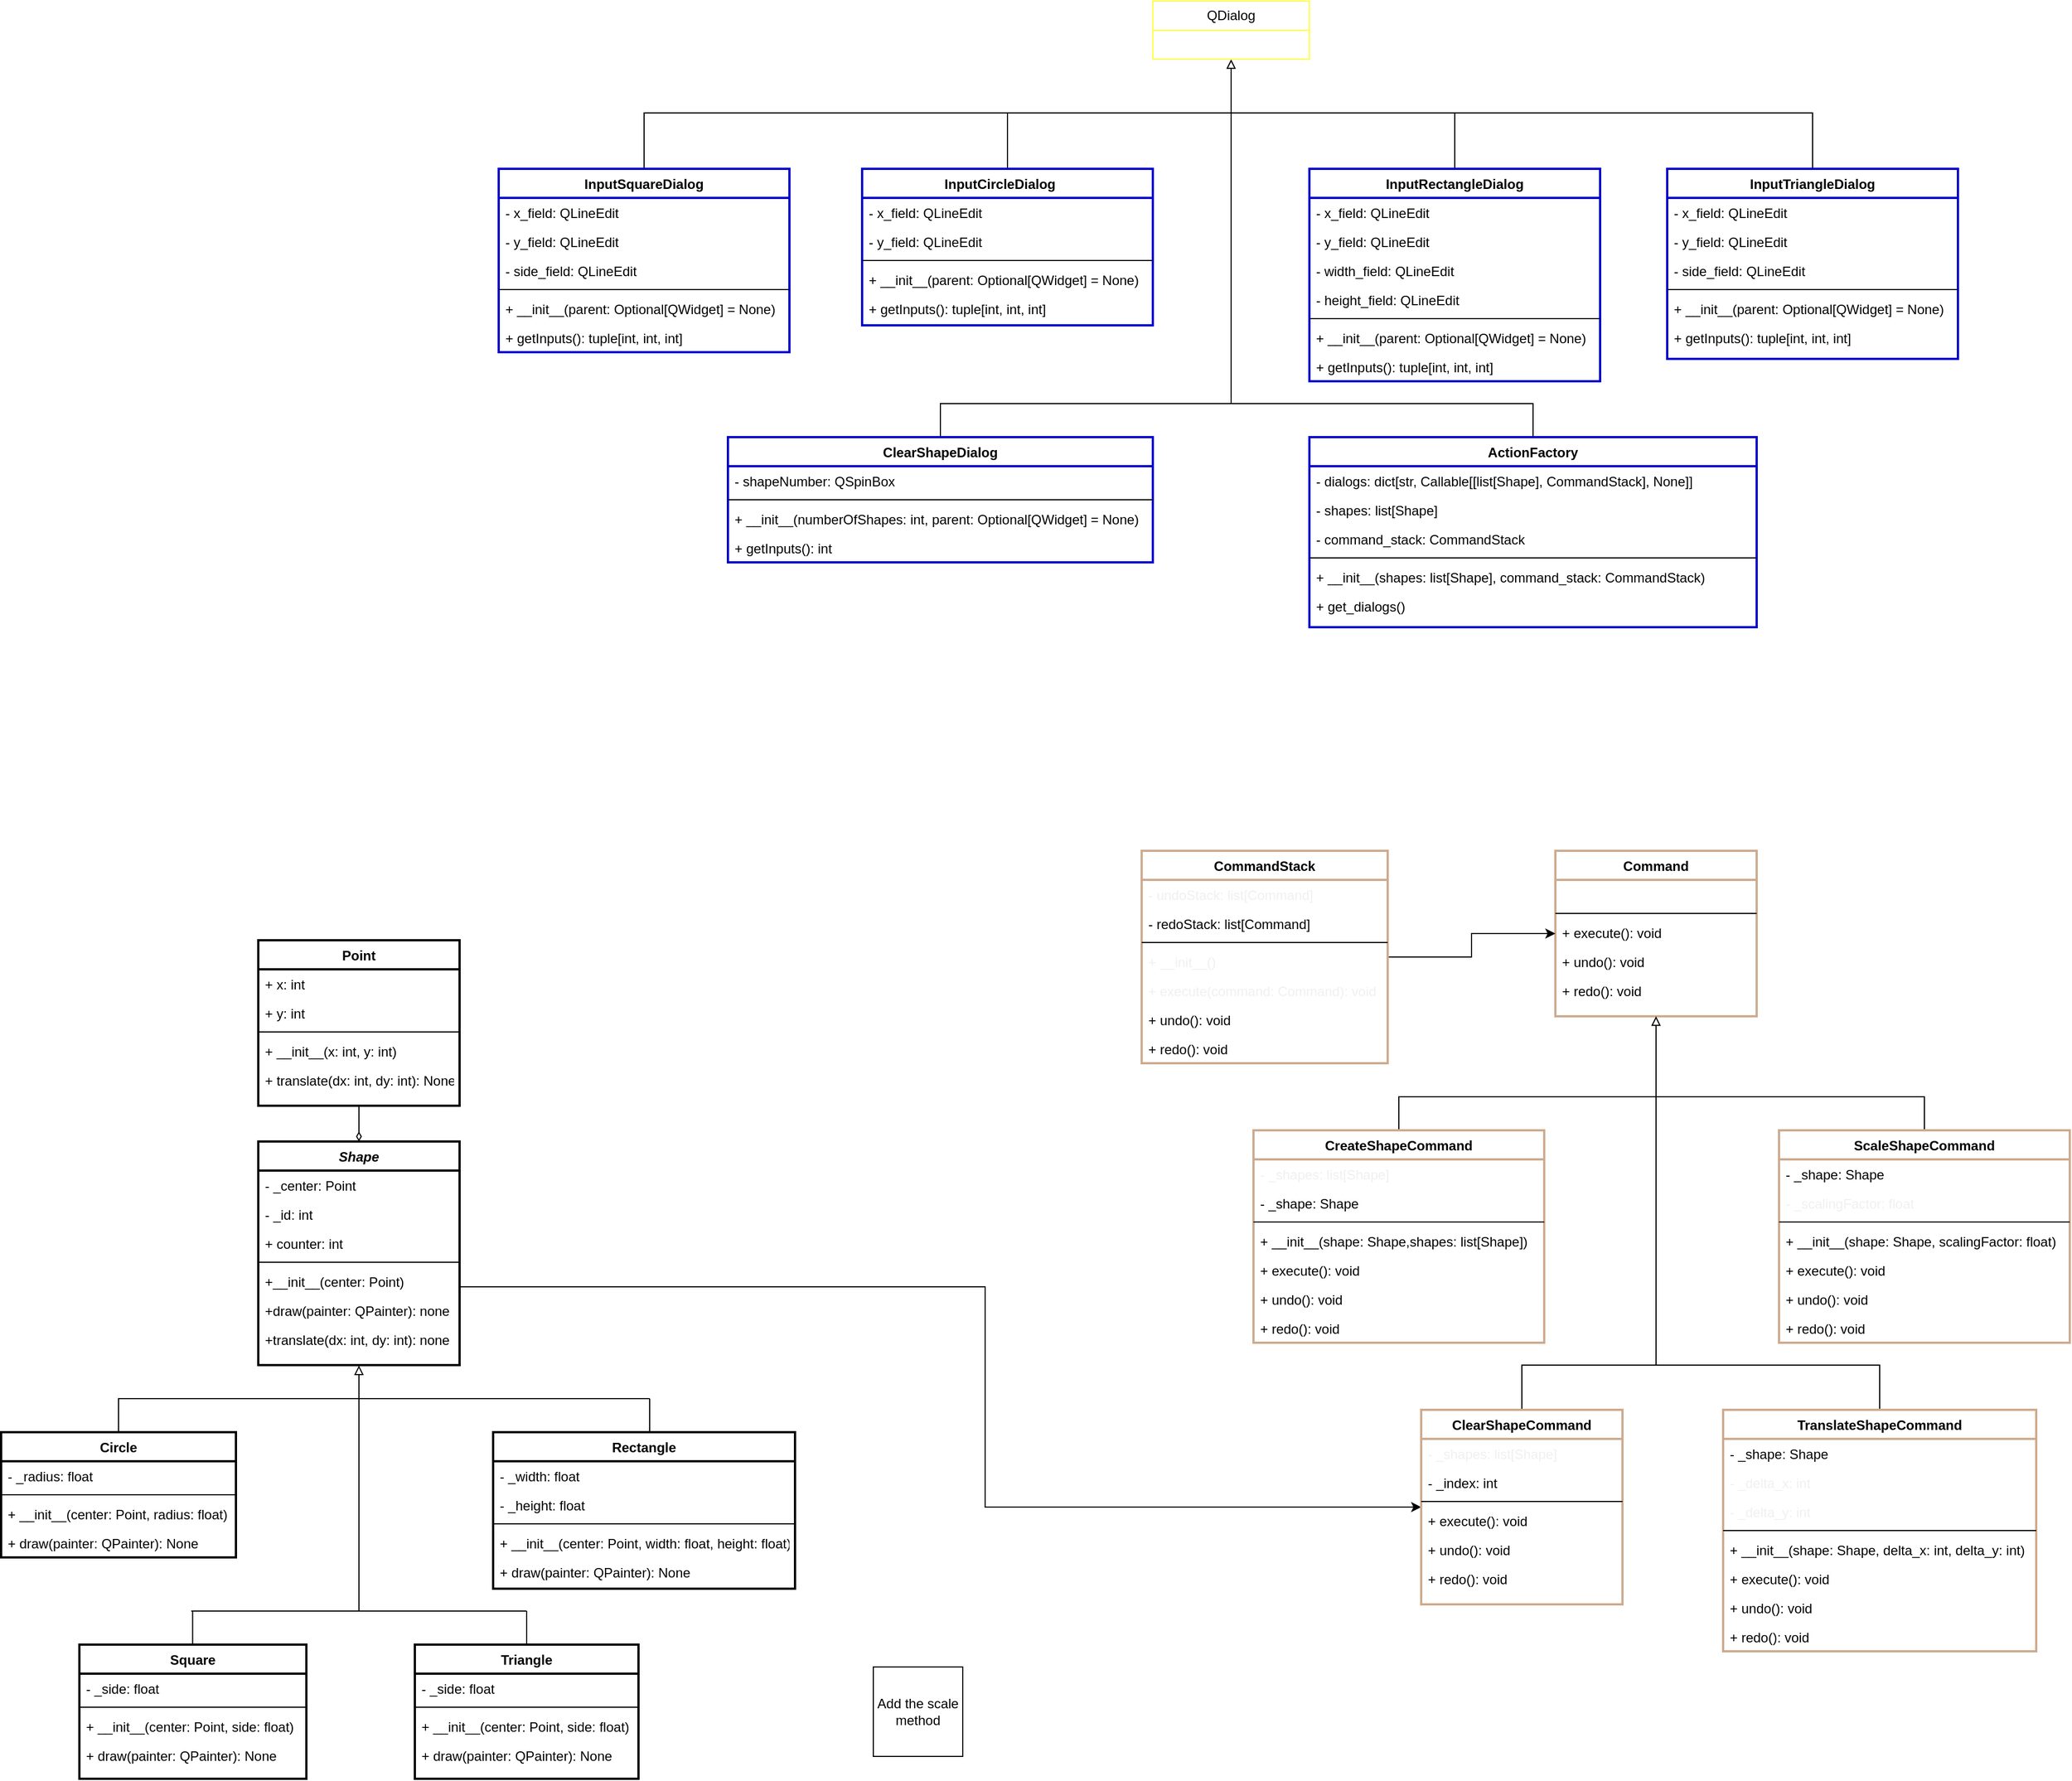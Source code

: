 <mxfile version="21.5.2" type="github">
  <diagram id="C5RBs43oDa-KdzZeNtuy" name="Page-1">
    <mxGraphModel dx="1195" dy="1658" grid="1" gridSize="10" guides="1" tooltips="1" connect="1" arrows="1" fold="1" page="1" pageScale="1" pageWidth="827" pageHeight="500" math="0" shadow="0">
      <root>
        <mxCell id="WIyWlLk6GJQsqaUBKTNV-0" />
        <mxCell id="WIyWlLk6GJQsqaUBKTNV-1" parent="WIyWlLk6GJQsqaUBKTNV-0" />
        <mxCell id="zkfFHV4jXpPFQw0GAbJ--0" value="Shape" style="swimlane;fontStyle=3;align=center;verticalAlign=top;childLayout=stackLayout;horizontal=1;startSize=26;horizontalStack=0;resizeParent=1;resizeLast=0;collapsible=1;marginBottom=0;rounded=0;shadow=0;strokeWidth=2;" parent="WIyWlLk6GJQsqaUBKTNV-1" vertex="1">
          <mxGeometry x="350" y="100" width="180" height="200" as="geometry">
            <mxRectangle x="230" y="140" width="160" height="26" as="alternateBounds" />
          </mxGeometry>
        </mxCell>
        <mxCell id="zkfFHV4jXpPFQw0GAbJ--1" value="- _center: Point&#xa;" style="text;align=left;verticalAlign=top;spacingLeft=4;spacingRight=4;overflow=hidden;rotatable=0;points=[[0,0.5],[1,0.5]];portConstraint=eastwest;" parent="zkfFHV4jXpPFQw0GAbJ--0" vertex="1">
          <mxGeometry y="26" width="180" height="26" as="geometry" />
        </mxCell>
        <mxCell id="zkfFHV4jXpPFQw0GAbJ--3" value="- _id: int&#xa;&#xa;" style="text;align=left;verticalAlign=top;spacingLeft=4;spacingRight=4;overflow=hidden;rotatable=0;points=[[0,0.5],[1,0.5]];portConstraint=eastwest;rounded=0;shadow=0;html=0;" parent="zkfFHV4jXpPFQw0GAbJ--0" vertex="1">
          <mxGeometry y="52" width="180" height="26" as="geometry" />
        </mxCell>
        <mxCell id="plVbzkSMT-NJXAv1dkl6-6" value="+ counter: int&#xa;" style="text;align=left;verticalAlign=top;spacingLeft=4;spacingRight=4;overflow=hidden;rotatable=0;points=[[0,0.5],[1,0.5]];portConstraint=eastwest;rounded=0;shadow=0;html=0;" parent="zkfFHV4jXpPFQw0GAbJ--0" vertex="1">
          <mxGeometry y="78" width="180" height="26" as="geometry" />
        </mxCell>
        <mxCell id="zkfFHV4jXpPFQw0GAbJ--4" value="" style="line;html=1;strokeWidth=1;align=left;verticalAlign=middle;spacingTop=-1;spacingLeft=3;spacingRight=3;rotatable=0;labelPosition=right;points=[];portConstraint=eastwest;" parent="zkfFHV4jXpPFQw0GAbJ--0" vertex="1">
          <mxGeometry y="104" width="180" height="8" as="geometry" />
        </mxCell>
        <mxCell id="plVbzkSMT-NJXAv1dkl6-4" value="+__init__(center: Point)&#xa;" style="text;align=left;verticalAlign=top;spacingLeft=4;spacingRight=4;overflow=hidden;rotatable=0;points=[[0,0.5],[1,0.5]];portConstraint=eastwest;" parent="zkfFHV4jXpPFQw0GAbJ--0" vertex="1">
          <mxGeometry y="112" width="180" height="26" as="geometry" />
        </mxCell>
        <mxCell id="zkfFHV4jXpPFQw0GAbJ--5" value="+draw(painter: QPainter): none" style="text;align=left;verticalAlign=top;spacingLeft=4;spacingRight=4;overflow=hidden;rotatable=0;points=[[0,0.5],[1,0.5]];portConstraint=eastwest;" parent="zkfFHV4jXpPFQw0GAbJ--0" vertex="1">
          <mxGeometry y="138" width="180" height="26" as="geometry" />
        </mxCell>
        <mxCell id="plVbzkSMT-NJXAv1dkl6-7" value="+translate(dx: int, dy: int): none" style="text;align=left;verticalAlign=top;spacingLeft=4;spacingRight=4;overflow=hidden;rotatable=0;points=[[0,0.5],[1,0.5]];portConstraint=eastwest;" parent="zkfFHV4jXpPFQw0GAbJ--0" vertex="1">
          <mxGeometry y="164" width="180" height="26" as="geometry" />
        </mxCell>
        <mxCell id="plVbzkSMT-NJXAv1dkl6-3" value="&#xa;" style="text;align=left;verticalAlign=top;spacingLeft=4;spacingRight=4;overflow=hidden;rotatable=0;points=[[0,0.5],[1,0.5]];portConstraint=eastwest;" parent="zkfFHV4jXpPFQw0GAbJ--0" vertex="1">
          <mxGeometry y="190" width="180" height="10" as="geometry" />
        </mxCell>
        <mxCell id="plVbzkSMT-NJXAv1dkl6-54" style="edgeStyle=orthogonalEdgeStyle;rounded=0;orthogonalLoop=1;jettySize=auto;html=1;exitX=0.5;exitY=0;exitDx=0;exitDy=0;entryX=0.5;entryY=1.033;entryDx=0;entryDy=0;entryPerimeter=0;endArrow=block;endFill=0;" parent="WIyWlLk6GJQsqaUBKTNV-1" source="zkfFHV4jXpPFQw0GAbJ--6" target="plVbzkSMT-NJXAv1dkl6-3" edge="1">
          <mxGeometry relative="1" as="geometry" />
        </mxCell>
        <mxCell id="zkfFHV4jXpPFQw0GAbJ--6" value="Circle" style="swimlane;fontStyle=1;align=center;verticalAlign=top;childLayout=stackLayout;horizontal=1;startSize=26;horizontalStack=0;resizeParent=1;resizeLast=0;collapsible=1;marginBottom=0;rounded=0;shadow=0;strokeWidth=2;" parent="WIyWlLk6GJQsqaUBKTNV-1" vertex="1">
          <mxGeometry x="120" y="360" width="210" height="112" as="geometry">
            <mxRectangle x="130" y="380" width="160" height="26" as="alternateBounds" />
          </mxGeometry>
        </mxCell>
        <mxCell id="zkfFHV4jXpPFQw0GAbJ--8" value="- _radius: float" style="text;align=left;verticalAlign=top;spacingLeft=4;spacingRight=4;overflow=hidden;rotatable=0;points=[[0,0.5],[1,0.5]];portConstraint=eastwest;rounded=0;shadow=0;html=0;" parent="zkfFHV4jXpPFQw0GAbJ--6" vertex="1">
          <mxGeometry y="26" width="210" height="26" as="geometry" />
        </mxCell>
        <mxCell id="zkfFHV4jXpPFQw0GAbJ--9" value="" style="line;html=1;strokeWidth=1;align=left;verticalAlign=middle;spacingTop=-1;spacingLeft=3;spacingRight=3;rotatable=0;labelPosition=right;points=[];portConstraint=eastwest;" parent="zkfFHV4jXpPFQw0GAbJ--6" vertex="1">
          <mxGeometry y="52" width="210" height="8" as="geometry" />
        </mxCell>
        <mxCell id="zkfFHV4jXpPFQw0GAbJ--10" value="+ __init__(center: Point, radius: float)" style="text;align=left;verticalAlign=top;spacingLeft=4;spacingRight=4;overflow=hidden;rotatable=0;points=[[0,0.5],[1,0.5]];portConstraint=eastwest;fontStyle=0" parent="zkfFHV4jXpPFQw0GAbJ--6" vertex="1">
          <mxGeometry y="60" width="210" height="26" as="geometry" />
        </mxCell>
        <mxCell id="zkfFHV4jXpPFQw0GAbJ--11" value="+ draw(painter: QPainter): None" style="text;align=left;verticalAlign=top;spacingLeft=4;spacingRight=4;overflow=hidden;rotatable=0;points=[[0,0.5],[1,0.5]];portConstraint=eastwest;" parent="zkfFHV4jXpPFQw0GAbJ--6" vertex="1">
          <mxGeometry y="86" width="210" height="26" as="geometry" />
        </mxCell>
        <mxCell id="plVbzkSMT-NJXAv1dkl6-32" value="Add the scale method" style="whiteSpace=wrap;html=1;aspect=fixed;" parent="WIyWlLk6GJQsqaUBKTNV-1" vertex="1">
          <mxGeometry x="900" y="570" width="80" height="80" as="geometry" />
        </mxCell>
        <mxCell id="plVbzkSMT-NJXAv1dkl6-33" value="Rectangle" style="swimlane;fontStyle=1;align=center;verticalAlign=top;childLayout=stackLayout;horizontal=1;startSize=26;horizontalStack=0;resizeParent=1;resizeLast=0;collapsible=1;marginBottom=0;rounded=0;shadow=0;strokeWidth=2;" parent="WIyWlLk6GJQsqaUBKTNV-1" vertex="1">
          <mxGeometry x="560" y="360" width="270" height="140" as="geometry">
            <mxRectangle x="130" y="380" width="160" height="26" as="alternateBounds" />
          </mxGeometry>
        </mxCell>
        <mxCell id="plVbzkSMT-NJXAv1dkl6-34" value="- _width: float" style="text;align=left;verticalAlign=top;spacingLeft=4;spacingRight=4;overflow=hidden;rotatable=0;points=[[0,0.5],[1,0.5]];portConstraint=eastwest;rounded=0;shadow=0;html=0;" parent="plVbzkSMT-NJXAv1dkl6-33" vertex="1">
          <mxGeometry y="26" width="270" height="26" as="geometry" />
        </mxCell>
        <mxCell id="plVbzkSMT-NJXAv1dkl6-37" value="- _height: float" style="text;align=left;verticalAlign=top;spacingLeft=4;spacingRight=4;overflow=hidden;rotatable=0;points=[[0,0.5],[1,0.5]];portConstraint=eastwest;" parent="plVbzkSMT-NJXAv1dkl6-33" vertex="1">
          <mxGeometry y="52" width="270" height="26" as="geometry" />
        </mxCell>
        <mxCell id="plVbzkSMT-NJXAv1dkl6-35" value="" style="line;html=1;strokeWidth=1;align=left;verticalAlign=middle;spacingTop=-1;spacingLeft=3;spacingRight=3;rotatable=0;labelPosition=right;points=[];portConstraint=eastwest;" parent="plVbzkSMT-NJXAv1dkl6-33" vertex="1">
          <mxGeometry y="78" width="270" height="8" as="geometry" />
        </mxCell>
        <mxCell id="plVbzkSMT-NJXAv1dkl6-36" value="+ __init__(center: Point, width: float, height: float)" style="text;align=left;verticalAlign=top;spacingLeft=4;spacingRight=4;overflow=hidden;rotatable=0;points=[[0,0.5],[1,0.5]];portConstraint=eastwest;fontStyle=0" parent="plVbzkSMT-NJXAv1dkl6-33" vertex="1">
          <mxGeometry y="86" width="270" height="26" as="geometry" />
        </mxCell>
        <mxCell id="plVbzkSMT-NJXAv1dkl6-38" value="+ draw(painter: QPainter): None" style="text;align=left;verticalAlign=top;spacingLeft=4;spacingRight=4;overflow=hidden;rotatable=0;points=[[0,0.5],[1,0.5]];portConstraint=eastwest;rounded=0;shadow=0;html=0;" parent="plVbzkSMT-NJXAv1dkl6-33" vertex="1">
          <mxGeometry y="112" width="270" height="26" as="geometry" />
        </mxCell>
        <mxCell id="plVbzkSMT-NJXAv1dkl6-39" value="Square" style="swimlane;fontStyle=1;align=center;verticalAlign=top;childLayout=stackLayout;horizontal=1;startSize=26;horizontalStack=0;resizeParent=1;resizeLast=0;collapsible=1;marginBottom=0;rounded=0;shadow=0;strokeWidth=2;" parent="WIyWlLk6GJQsqaUBKTNV-1" vertex="1">
          <mxGeometry x="190" y="550" width="203" height="120" as="geometry">
            <mxRectangle x="130" y="380" width="160" height="26" as="alternateBounds" />
          </mxGeometry>
        </mxCell>
        <mxCell id="plVbzkSMT-NJXAv1dkl6-40" value="- _side: float" style="text;align=left;verticalAlign=top;spacingLeft=4;spacingRight=4;overflow=hidden;rotatable=0;points=[[0,0.5],[1,0.5]];portConstraint=eastwest;rounded=0;shadow=0;html=0;" parent="plVbzkSMT-NJXAv1dkl6-39" vertex="1">
          <mxGeometry y="26" width="203" height="26" as="geometry" />
        </mxCell>
        <mxCell id="plVbzkSMT-NJXAv1dkl6-42" value="" style="line;html=1;strokeWidth=1;align=left;verticalAlign=middle;spacingTop=-1;spacingLeft=3;spacingRight=3;rotatable=0;labelPosition=right;points=[];portConstraint=eastwest;" parent="plVbzkSMT-NJXAv1dkl6-39" vertex="1">
          <mxGeometry y="52" width="203" height="8" as="geometry" />
        </mxCell>
        <mxCell id="plVbzkSMT-NJXAv1dkl6-43" value="+ __init__(center: Point, side: float)" style="text;align=left;verticalAlign=top;spacingLeft=4;spacingRight=4;overflow=hidden;rotatable=0;points=[[0,0.5],[1,0.5]];portConstraint=eastwest;fontStyle=0" parent="plVbzkSMT-NJXAv1dkl6-39" vertex="1">
          <mxGeometry y="60" width="203" height="26" as="geometry" />
        </mxCell>
        <mxCell id="plVbzkSMT-NJXAv1dkl6-44" value="+ draw(painter: QPainter): None" style="text;align=left;verticalAlign=top;spacingLeft=4;spacingRight=4;overflow=hidden;rotatable=0;points=[[0,0.5],[1,0.5]];portConstraint=eastwest;rounded=0;shadow=0;html=0;" parent="plVbzkSMT-NJXAv1dkl6-39" vertex="1">
          <mxGeometry y="86" width="203" height="26" as="geometry" />
        </mxCell>
        <mxCell id="plVbzkSMT-NJXAv1dkl6-45" value="Triangle" style="swimlane;fontStyle=1;align=center;verticalAlign=top;childLayout=stackLayout;horizontal=1;startSize=26;horizontalStack=0;resizeParent=1;resizeLast=0;collapsible=1;marginBottom=0;rounded=0;shadow=0;strokeWidth=2;" parent="WIyWlLk6GJQsqaUBKTNV-1" vertex="1">
          <mxGeometry x="490" y="550" width="200" height="120" as="geometry">
            <mxRectangle x="130" y="380" width="160" height="26" as="alternateBounds" />
          </mxGeometry>
        </mxCell>
        <mxCell id="plVbzkSMT-NJXAv1dkl6-46" value="- _side: float" style="text;align=left;verticalAlign=top;spacingLeft=4;spacingRight=4;overflow=hidden;rotatable=0;points=[[0,0.5],[1,0.5]];portConstraint=eastwest;rounded=0;shadow=0;html=0;" parent="plVbzkSMT-NJXAv1dkl6-45" vertex="1">
          <mxGeometry y="26" width="200" height="26" as="geometry" />
        </mxCell>
        <mxCell id="plVbzkSMT-NJXAv1dkl6-47" value="" style="line;html=1;strokeWidth=1;align=left;verticalAlign=middle;spacingTop=-1;spacingLeft=3;spacingRight=3;rotatable=0;labelPosition=right;points=[];portConstraint=eastwest;" parent="plVbzkSMT-NJXAv1dkl6-45" vertex="1">
          <mxGeometry y="52" width="200" height="8" as="geometry" />
        </mxCell>
        <mxCell id="plVbzkSMT-NJXAv1dkl6-48" value="+ __init__(center: Point, side: float)" style="text;align=left;verticalAlign=top;spacingLeft=4;spacingRight=4;overflow=hidden;rotatable=0;points=[[0,0.5],[1,0.5]];portConstraint=eastwest;fontStyle=0" parent="plVbzkSMT-NJXAv1dkl6-45" vertex="1">
          <mxGeometry y="60" width="200" height="26" as="geometry" />
        </mxCell>
        <mxCell id="plVbzkSMT-NJXAv1dkl6-49" value="+ draw(painter: QPainter): None" style="text;align=left;verticalAlign=top;spacingLeft=4;spacingRight=4;overflow=hidden;rotatable=0;points=[[0,0.5],[1,0.5]];portConstraint=eastwest;rounded=0;shadow=0;html=0;" parent="plVbzkSMT-NJXAv1dkl6-45" vertex="1">
          <mxGeometry y="86" width="200" height="26" as="geometry" />
        </mxCell>
        <mxCell id="plVbzkSMT-NJXAv1dkl6-57" value="" style="endArrow=none;html=1;rounded=0;" parent="WIyWlLk6GJQsqaUBKTNV-1" edge="1">
          <mxGeometry width="50" height="50" relative="1" as="geometry">
            <mxPoint x="700" y="330" as="sourcePoint" />
            <mxPoint x="440" y="330" as="targetPoint" />
          </mxGeometry>
        </mxCell>
        <mxCell id="plVbzkSMT-NJXAv1dkl6-58" value="" style="endArrow=none;html=1;rounded=0;" parent="WIyWlLk6GJQsqaUBKTNV-1" edge="1">
          <mxGeometry width="50" height="50" relative="1" as="geometry">
            <mxPoint x="700" y="360" as="sourcePoint" />
            <mxPoint x="700" y="330" as="targetPoint" />
          </mxGeometry>
        </mxCell>
        <mxCell id="plVbzkSMT-NJXAv1dkl6-60" value="" style="endArrow=none;html=1;rounded=0;" parent="WIyWlLk6GJQsqaUBKTNV-1" edge="1">
          <mxGeometry width="50" height="50" relative="1" as="geometry">
            <mxPoint x="440" y="520" as="sourcePoint" />
            <mxPoint x="440" y="330" as="targetPoint" />
          </mxGeometry>
        </mxCell>
        <mxCell id="plVbzkSMT-NJXAv1dkl6-62" value="" style="endArrow=none;html=1;rounded=0;" parent="WIyWlLk6GJQsqaUBKTNV-1" edge="1">
          <mxGeometry width="50" height="50" relative="1" as="geometry">
            <mxPoint x="291.26" y="550" as="sourcePoint" />
            <mxPoint x="291.26" y="520" as="targetPoint" />
          </mxGeometry>
        </mxCell>
        <mxCell id="plVbzkSMT-NJXAv1dkl6-63" value="" style="endArrow=none;html=1;rounded=0;" parent="WIyWlLk6GJQsqaUBKTNV-1" edge="1">
          <mxGeometry width="50" height="50" relative="1" as="geometry">
            <mxPoint x="590" y="520" as="sourcePoint" />
            <mxPoint x="290" y="520" as="targetPoint" />
          </mxGeometry>
        </mxCell>
        <mxCell id="plVbzkSMT-NJXAv1dkl6-64" value="" style="endArrow=none;html=1;rounded=0;exitX=0.5;exitY=0;exitDx=0;exitDy=0;" parent="WIyWlLk6GJQsqaUBKTNV-1" source="plVbzkSMT-NJXAv1dkl6-45" edge="1">
          <mxGeometry width="50" height="50" relative="1" as="geometry">
            <mxPoint x="560" y="550" as="sourcePoint" />
            <mxPoint x="590" y="520" as="targetPoint" />
          </mxGeometry>
        </mxCell>
        <mxCell id="plVbzkSMT-NJXAv1dkl6-65" value="Point" style="swimlane;fontStyle=1;align=center;verticalAlign=top;childLayout=stackLayout;horizontal=1;startSize=26;horizontalStack=0;resizeParent=1;resizeLast=0;collapsible=1;marginBottom=0;rounded=0;shadow=0;strokeWidth=2;" parent="WIyWlLk6GJQsqaUBKTNV-1" vertex="1">
          <mxGeometry x="350" y="-80" width="180" height="148" as="geometry">
            <mxRectangle x="230" y="140" width="160" height="26" as="alternateBounds" />
          </mxGeometry>
        </mxCell>
        <mxCell id="plVbzkSMT-NJXAv1dkl6-66" value="+ x: int&#xa;" style="text;align=left;verticalAlign=top;spacingLeft=4;spacingRight=4;overflow=hidden;rotatable=0;points=[[0,0.5],[1,0.5]];portConstraint=eastwest;" parent="plVbzkSMT-NJXAv1dkl6-65" vertex="1">
          <mxGeometry y="26" width="180" height="26" as="geometry" />
        </mxCell>
        <mxCell id="plVbzkSMT-NJXAv1dkl6-67" value="+ y: int&#xa;&#xa;" style="text;align=left;verticalAlign=top;spacingLeft=4;spacingRight=4;overflow=hidden;rotatable=0;points=[[0,0.5],[1,0.5]];portConstraint=eastwest;rounded=0;shadow=0;html=0;" parent="plVbzkSMT-NJXAv1dkl6-65" vertex="1">
          <mxGeometry y="52" width="180" height="26" as="geometry" />
        </mxCell>
        <mxCell id="plVbzkSMT-NJXAv1dkl6-69" value="" style="line;html=1;strokeWidth=1;align=left;verticalAlign=middle;spacingTop=-1;spacingLeft=3;spacingRight=3;rotatable=0;labelPosition=right;points=[];portConstraint=eastwest;" parent="plVbzkSMT-NJXAv1dkl6-65" vertex="1">
          <mxGeometry y="78" width="180" height="8" as="geometry" />
        </mxCell>
        <mxCell id="plVbzkSMT-NJXAv1dkl6-70" value="+ __init__(x: int, y: int)&#xa;" style="text;align=left;verticalAlign=top;spacingLeft=4;spacingRight=4;overflow=hidden;rotatable=0;points=[[0,0.5],[1,0.5]];portConstraint=eastwest;" parent="plVbzkSMT-NJXAv1dkl6-65" vertex="1">
          <mxGeometry y="86" width="180" height="26" as="geometry" />
        </mxCell>
        <mxCell id="plVbzkSMT-NJXAv1dkl6-71" value="+ translate(dx: int, dy: int): None" style="text;align=left;verticalAlign=top;spacingLeft=4;spacingRight=4;overflow=hidden;rotatable=0;points=[[0,0.5],[1,0.5]];portConstraint=eastwest;" parent="plVbzkSMT-NJXAv1dkl6-65" vertex="1">
          <mxGeometry y="112" width="180" height="26" as="geometry" />
        </mxCell>
        <mxCell id="plVbzkSMT-NJXAv1dkl6-73" value="&#xa;" style="text;align=left;verticalAlign=top;spacingLeft=4;spacingRight=4;overflow=hidden;rotatable=0;points=[[0,0.5],[1,0.5]];portConstraint=eastwest;" parent="plVbzkSMT-NJXAv1dkl6-65" vertex="1">
          <mxGeometry y="138" width="180" height="10" as="geometry" />
        </mxCell>
        <mxCell id="plVbzkSMT-NJXAv1dkl6-83" value="" style="endArrow=none;html=1;rounded=0;entryX=0.5;entryY=1;entryDx=0;entryDy=0;startArrow=diamondThin;startFill=0;" parent="WIyWlLk6GJQsqaUBKTNV-1" target="plVbzkSMT-NJXAv1dkl6-65" edge="1">
          <mxGeometry width="50" height="50" relative="1" as="geometry">
            <mxPoint x="440" y="100" as="sourcePoint" />
            <mxPoint x="440" y="70" as="targetPoint" />
          </mxGeometry>
        </mxCell>
        <mxCell id="Z4sy0UR6ZNWlFximSL57-4" value="Command" style="swimlane;fontStyle=1;align=center;verticalAlign=top;childLayout=stackLayout;horizontal=1;startSize=26;horizontalStack=0;resizeParent=1;resizeLast=0;collapsible=1;marginBottom=0;rounded=0;shadow=0;strokeWidth=2;strokeColor=#cdab8f;" parent="WIyWlLk6GJQsqaUBKTNV-1" vertex="1">
          <mxGeometry x="1510" y="-160" width="180" height="148" as="geometry">
            <mxRectangle x="230" y="140" width="160" height="26" as="alternateBounds" />
          </mxGeometry>
        </mxCell>
        <mxCell id="Z4sy0UR6ZNWlFximSL57-7" value="  " style="text;align=left;verticalAlign=top;spacingLeft=4;spacingRight=4;overflow=hidden;rotatable=0;points=[[0,0.5],[1,0.5]];portConstraint=eastwest;rounded=0;shadow=0;html=0;fontColor=#000000;" parent="Z4sy0UR6ZNWlFximSL57-4" vertex="1">
          <mxGeometry y="26" width="180" height="26" as="geometry" />
        </mxCell>
        <mxCell id="Z4sy0UR6ZNWlFximSL57-8" value="" style="line;html=1;strokeWidth=1;align=left;verticalAlign=middle;spacingTop=-1;spacingLeft=3;spacingRight=3;rotatable=0;labelPosition=right;points=[];portConstraint=eastwest;" parent="Z4sy0UR6ZNWlFximSL57-4" vertex="1">
          <mxGeometry y="52" width="180" height="8" as="geometry" />
        </mxCell>
        <mxCell id="Z4sy0UR6ZNWlFximSL57-9" value="+ execute(): void" style="text;align=left;verticalAlign=top;spacingLeft=4;spacingRight=4;overflow=hidden;rotatable=0;points=[[0,0.5],[1,0.5]];portConstraint=eastwest;" parent="Z4sy0UR6ZNWlFximSL57-4" vertex="1">
          <mxGeometry y="60" width="180" height="26" as="geometry" />
        </mxCell>
        <mxCell id="Z4sy0UR6ZNWlFximSL57-10" value="+ undo(): void" style="text;align=left;verticalAlign=top;spacingLeft=4;spacingRight=4;overflow=hidden;rotatable=0;points=[[0,0.5],[1,0.5]];portConstraint=eastwest;" parent="Z4sy0UR6ZNWlFximSL57-4" vertex="1">
          <mxGeometry y="86" width="180" height="26" as="geometry" />
        </mxCell>
        <mxCell id="Z4sy0UR6ZNWlFximSL57-11" value="+ redo(): void" style="text;align=left;verticalAlign=top;spacingLeft=4;spacingRight=4;overflow=hidden;rotatable=0;points=[[0,0.5],[1,0.5]];portConstraint=eastwest;" parent="Z4sy0UR6ZNWlFximSL57-4" vertex="1">
          <mxGeometry y="112" width="180" height="26" as="geometry" />
        </mxCell>
        <mxCell id="Z4sy0UR6ZNWlFximSL57-12" value="&#xa;" style="text;align=left;verticalAlign=top;spacingLeft=4;spacingRight=4;overflow=hidden;rotatable=0;points=[[0,0.5],[1,0.5]];portConstraint=eastwest;" parent="Z4sy0UR6ZNWlFximSL57-4" vertex="1">
          <mxGeometry y="138" width="180" height="10" as="geometry" />
        </mxCell>
        <mxCell id="Z4sy0UR6ZNWlFximSL57-23" style="edgeStyle=orthogonalEdgeStyle;rounded=0;orthogonalLoop=1;jettySize=auto;html=1;" parent="WIyWlLk6GJQsqaUBKTNV-1" source="plVbzkSMT-NJXAv1dkl6-4" target="Z4sy0UR6ZNWlFximSL57-13" edge="1">
          <mxGeometry relative="1" as="geometry">
            <Array as="points">
              <mxPoint x="1000" y="230" />
              <mxPoint x="1000" y="427" />
            </Array>
          </mxGeometry>
        </mxCell>
        <mxCell id="Z4sy0UR6ZNWlFximSL57-33" style="edgeStyle=orthogonalEdgeStyle;rounded=0;orthogonalLoop=1;jettySize=auto;html=1;" parent="WIyWlLk6GJQsqaUBKTNV-1" source="Z4sy0UR6ZNWlFximSL57-24" target="Z4sy0UR6ZNWlFximSL57-4" edge="1">
          <mxGeometry relative="1" as="geometry" />
        </mxCell>
        <mxCell id="Z4sy0UR6ZNWlFximSL57-24" value="CommandStack" style="swimlane;fontStyle=1;align=center;verticalAlign=top;childLayout=stackLayout;horizontal=1;startSize=26;horizontalStack=0;resizeParent=1;resizeLast=0;collapsible=1;marginBottom=0;rounded=0;shadow=0;strokeWidth=2;strokeColor=#cdab8f;" parent="WIyWlLk6GJQsqaUBKTNV-1" vertex="1">
          <mxGeometry x="1140" y="-160" width="220" height="190" as="geometry">
            <mxRectangle x="230" y="140" width="160" height="26" as="alternateBounds" />
          </mxGeometry>
        </mxCell>
        <mxCell id="Z4sy0UR6ZNWlFximSL57-25" value="- undoStack: list[Command]" style="text;align=left;verticalAlign=top;spacingLeft=4;spacingRight=4;overflow=hidden;rotatable=0;points=[[0,0.5],[1,0.5]];portConstraint=eastwest;rounded=0;shadow=0;html=0;fontColor=#f0f0f0;" parent="Z4sy0UR6ZNWlFximSL57-24" vertex="1">
          <mxGeometry y="26" width="220" height="26" as="geometry" />
        </mxCell>
        <mxCell id="Z4sy0UR6ZNWlFximSL57-27" value="- redoStack: list[Command] " style="text;align=left;verticalAlign=top;spacingLeft=4;spacingRight=4;overflow=hidden;rotatable=0;points=[[0,0.5],[1,0.5]];portConstraint=eastwest;" parent="Z4sy0UR6ZNWlFximSL57-24" vertex="1">
          <mxGeometry y="52" width="220" height="26" as="geometry" />
        </mxCell>
        <mxCell id="Z4sy0UR6ZNWlFximSL57-26" value="" style="line;html=1;strokeWidth=1;align=left;verticalAlign=middle;spacingTop=-1;spacingLeft=3;spacingRight=3;rotatable=0;labelPosition=right;points=[];portConstraint=eastwest;" parent="Z4sy0UR6ZNWlFximSL57-24" vertex="1">
          <mxGeometry y="78" width="220" height="8" as="geometry" />
        </mxCell>
        <mxCell id="Z4sy0UR6ZNWlFximSL57-31" value="+ __init__()" style="text;align=left;verticalAlign=top;spacingLeft=4;spacingRight=4;overflow=hidden;rotatable=0;points=[[0,0.5],[1,0.5]];portConstraint=eastwest;rounded=0;shadow=0;html=0;fontColor=#f0f0f0;" parent="Z4sy0UR6ZNWlFximSL57-24" vertex="1">
          <mxGeometry y="86" width="220" height="26" as="geometry" />
        </mxCell>
        <mxCell id="Z4sy0UR6ZNWlFximSL57-32" value="+ execute(command: Command): void" style="text;align=left;verticalAlign=top;spacingLeft=4;spacingRight=4;overflow=hidden;rotatable=0;points=[[0,0.5],[1,0.5]];portConstraint=eastwest;rounded=0;shadow=0;html=0;fontColor=#f0f0f0;" parent="Z4sy0UR6ZNWlFximSL57-24" vertex="1">
          <mxGeometry y="112" width="220" height="26" as="geometry" />
        </mxCell>
        <mxCell id="Z4sy0UR6ZNWlFximSL57-28" value="+ undo(): void" style="text;align=left;verticalAlign=top;spacingLeft=4;spacingRight=4;overflow=hidden;rotatable=0;points=[[0,0.5],[1,0.5]];portConstraint=eastwest;" parent="Z4sy0UR6ZNWlFximSL57-24" vertex="1">
          <mxGeometry y="138" width="220" height="26" as="geometry" />
        </mxCell>
        <mxCell id="Z4sy0UR6ZNWlFximSL57-29" value="+ redo(): void" style="text;align=left;verticalAlign=top;spacingLeft=4;spacingRight=4;overflow=hidden;rotatable=0;points=[[0,0.5],[1,0.5]];portConstraint=eastwest;" parent="Z4sy0UR6ZNWlFximSL57-24" vertex="1">
          <mxGeometry y="164" width="220" height="26" as="geometry" />
        </mxCell>
        <mxCell id="Z4sy0UR6ZNWlFximSL57-74" style="edgeStyle=orthogonalEdgeStyle;rounded=0;orthogonalLoop=1;jettySize=auto;html=1;endArrow=block;endFill=0;" parent="WIyWlLk6GJQsqaUBKTNV-1" source="Z4sy0UR6ZNWlFximSL57-34" target="Z4sy0UR6ZNWlFximSL57-4" edge="1">
          <mxGeometry relative="1" as="geometry">
            <Array as="points">
              <mxPoint x="1370" y="60" />
              <mxPoint x="1600" y="60" />
            </Array>
          </mxGeometry>
        </mxCell>
        <mxCell id="Z4sy0UR6ZNWlFximSL57-34" value="CreateShapeCommand" style="swimlane;fontStyle=1;align=center;verticalAlign=top;childLayout=stackLayout;horizontal=1;startSize=26;horizontalStack=0;resizeParent=1;resizeLast=0;collapsible=1;marginBottom=0;rounded=0;shadow=0;strokeWidth=2;strokeColor=#cdab8f;" parent="WIyWlLk6GJQsqaUBKTNV-1" vertex="1">
          <mxGeometry x="1240" y="90" width="260" height="190" as="geometry">
            <mxRectangle x="230" y="140" width="160" height="26" as="alternateBounds" />
          </mxGeometry>
        </mxCell>
        <mxCell id="Z4sy0UR6ZNWlFximSL57-35" value="- _shapes: list[Shape]" style="text;align=left;verticalAlign=top;spacingLeft=4;spacingRight=4;overflow=hidden;rotatable=0;points=[[0,0.5],[1,0.5]];portConstraint=eastwest;rounded=0;shadow=0;html=0;fontColor=#f0f0f0;" parent="Z4sy0UR6ZNWlFximSL57-34" vertex="1">
          <mxGeometry y="26" width="260" height="26" as="geometry" />
        </mxCell>
        <mxCell id="Z4sy0UR6ZNWlFximSL57-36" value="- _shape: Shape" style="text;align=left;verticalAlign=top;spacingLeft=4;spacingRight=4;overflow=hidden;rotatable=0;points=[[0,0.5],[1,0.5]];portConstraint=eastwest;" parent="Z4sy0UR6ZNWlFximSL57-34" vertex="1">
          <mxGeometry y="52" width="260" height="26" as="geometry" />
        </mxCell>
        <mxCell id="Z4sy0UR6ZNWlFximSL57-37" value="" style="line;html=1;strokeWidth=1;align=left;verticalAlign=middle;spacingTop=-1;spacingLeft=3;spacingRight=3;rotatable=0;labelPosition=right;points=[];portConstraint=eastwest;" parent="Z4sy0UR6ZNWlFximSL57-34" vertex="1">
          <mxGeometry y="78" width="260" height="8" as="geometry" />
        </mxCell>
        <mxCell id="Z4sy0UR6ZNWlFximSL57-38" value="+ __init__(shape: Shape,shapes: list[Shape])" style="text;align=left;verticalAlign=top;spacingLeft=4;spacingRight=4;overflow=hidden;rotatable=0;points=[[0,0.5],[1,0.5]];portConstraint=eastwest;" parent="Z4sy0UR6ZNWlFximSL57-34" vertex="1">
          <mxGeometry y="86" width="260" height="26" as="geometry" />
        </mxCell>
        <mxCell id="Z4sy0UR6ZNWlFximSL57-41" value="+ execute(): void" style="text;align=left;verticalAlign=top;spacingLeft=4;spacingRight=4;overflow=hidden;rotatable=0;points=[[0,0.5],[1,0.5]];portConstraint=eastwest;" parent="Z4sy0UR6ZNWlFximSL57-34" vertex="1">
          <mxGeometry y="112" width="260" height="26" as="geometry" />
        </mxCell>
        <mxCell id="Z4sy0UR6ZNWlFximSL57-39" value="+ undo(): void" style="text;align=left;verticalAlign=top;spacingLeft=4;spacingRight=4;overflow=hidden;rotatable=0;points=[[0,0.5],[1,0.5]];portConstraint=eastwest;" parent="Z4sy0UR6ZNWlFximSL57-34" vertex="1">
          <mxGeometry y="138" width="260" height="26" as="geometry" />
        </mxCell>
        <mxCell id="Z4sy0UR6ZNWlFximSL57-40" value="+ redo(): void" style="text;align=left;verticalAlign=top;spacingLeft=4;spacingRight=4;overflow=hidden;rotatable=0;points=[[0,0.5],[1,0.5]];portConstraint=eastwest;" parent="Z4sy0UR6ZNWlFximSL57-34" vertex="1">
          <mxGeometry y="164" width="260" height="26" as="geometry" />
        </mxCell>
        <mxCell id="Z4sy0UR6ZNWlFximSL57-75" style="edgeStyle=orthogonalEdgeStyle;rounded=0;orthogonalLoop=1;jettySize=auto;html=1;endArrow=none;endFill=0;" parent="WIyWlLk6GJQsqaUBKTNV-1" source="Z4sy0UR6ZNWlFximSL57-42" edge="1">
          <mxGeometry relative="1" as="geometry">
            <mxPoint x="1600" y="60" as="targetPoint" />
            <Array as="points">
              <mxPoint x="1840" y="60" />
            </Array>
          </mxGeometry>
        </mxCell>
        <mxCell id="Z4sy0UR6ZNWlFximSL57-42" value="ScaleShapeCommand" style="swimlane;fontStyle=1;align=center;verticalAlign=top;childLayout=stackLayout;horizontal=1;startSize=26;horizontalStack=0;resizeParent=1;resizeLast=0;collapsible=1;marginBottom=0;rounded=0;shadow=0;strokeWidth=2;strokeColor=#cdab8f;" parent="WIyWlLk6GJQsqaUBKTNV-1" vertex="1">
          <mxGeometry x="1710" y="90" width="260" height="190" as="geometry">
            <mxRectangle x="230" y="140" width="160" height="26" as="alternateBounds" />
          </mxGeometry>
        </mxCell>
        <mxCell id="Z4sy0UR6ZNWlFximSL57-44" value="- _shape: Shape" style="text;align=left;verticalAlign=top;spacingLeft=4;spacingRight=4;overflow=hidden;rotatable=0;points=[[0,0.5],[1,0.5]];portConstraint=eastwest;" parent="Z4sy0UR6ZNWlFximSL57-42" vertex="1">
          <mxGeometry y="26" width="260" height="26" as="geometry" />
        </mxCell>
        <mxCell id="Z4sy0UR6ZNWlFximSL57-43" value="- _scalingFactor: float" style="text;align=left;verticalAlign=top;spacingLeft=4;spacingRight=4;overflow=hidden;rotatable=0;points=[[0,0.5],[1,0.5]];portConstraint=eastwest;rounded=0;shadow=0;html=0;fontColor=#f0f0f0;" parent="Z4sy0UR6ZNWlFximSL57-42" vertex="1">
          <mxGeometry y="52" width="260" height="26" as="geometry" />
        </mxCell>
        <mxCell id="Z4sy0UR6ZNWlFximSL57-45" value="" style="line;html=1;strokeWidth=1;align=left;verticalAlign=middle;spacingTop=-1;spacingLeft=3;spacingRight=3;rotatable=0;labelPosition=right;points=[];portConstraint=eastwest;" parent="Z4sy0UR6ZNWlFximSL57-42" vertex="1">
          <mxGeometry y="78" width="260" height="8" as="geometry" />
        </mxCell>
        <mxCell id="Z4sy0UR6ZNWlFximSL57-46" value="+ __init__(shape: Shape, scalingFactor: float) " style="text;align=left;verticalAlign=top;spacingLeft=4;spacingRight=4;overflow=hidden;rotatable=0;points=[[0,0.5],[1,0.5]];portConstraint=eastwest;" parent="Z4sy0UR6ZNWlFximSL57-42" vertex="1">
          <mxGeometry y="86" width="260" height="26" as="geometry" />
        </mxCell>
        <mxCell id="Z4sy0UR6ZNWlFximSL57-47" value="+ execute(): void" style="text;align=left;verticalAlign=top;spacingLeft=4;spacingRight=4;overflow=hidden;rotatable=0;points=[[0,0.5],[1,0.5]];portConstraint=eastwest;" parent="Z4sy0UR6ZNWlFximSL57-42" vertex="1">
          <mxGeometry y="112" width="260" height="26" as="geometry" />
        </mxCell>
        <mxCell id="Z4sy0UR6ZNWlFximSL57-48" value="+ undo(): void" style="text;align=left;verticalAlign=top;spacingLeft=4;spacingRight=4;overflow=hidden;rotatable=0;points=[[0,0.5],[1,0.5]];portConstraint=eastwest;" parent="Z4sy0UR6ZNWlFximSL57-42" vertex="1">
          <mxGeometry y="138" width="260" height="26" as="geometry" />
        </mxCell>
        <mxCell id="Z4sy0UR6ZNWlFximSL57-49" value="+ redo(): void" style="text;align=left;verticalAlign=top;spacingLeft=4;spacingRight=4;overflow=hidden;rotatable=0;points=[[0,0.5],[1,0.5]];portConstraint=eastwest;" parent="Z4sy0UR6ZNWlFximSL57-42" vertex="1">
          <mxGeometry y="164" width="260" height="26" as="geometry" />
        </mxCell>
        <mxCell id="Z4sy0UR6ZNWlFximSL57-78" style="edgeStyle=orthogonalEdgeStyle;rounded=0;orthogonalLoop=1;jettySize=auto;html=1;endArrow=none;endFill=0;" parent="WIyWlLk6GJQsqaUBKTNV-1" source="Z4sy0UR6ZNWlFximSL57-53" edge="1">
          <mxGeometry relative="1" as="geometry">
            <mxPoint x="1600" y="60" as="targetPoint" />
            <Array as="points">
              <mxPoint x="1800" y="300" />
              <mxPoint x="1600" y="300" />
            </Array>
          </mxGeometry>
        </mxCell>
        <mxCell id="Z4sy0UR6ZNWlFximSL57-53" value="TranslateShapeCommand" style="swimlane;fontStyle=1;align=center;verticalAlign=top;childLayout=stackLayout;horizontal=1;startSize=26;horizontalStack=0;resizeParent=1;resizeLast=0;collapsible=1;marginBottom=0;rounded=0;shadow=0;strokeWidth=2;strokeColor=#cdab8f;" parent="WIyWlLk6GJQsqaUBKTNV-1" vertex="1">
          <mxGeometry x="1660" y="340" width="280" height="216" as="geometry">
            <mxRectangle x="230" y="140" width="160" height="26" as="alternateBounds" />
          </mxGeometry>
        </mxCell>
        <mxCell id="Z4sy0UR6ZNWlFximSL57-54" value="- _shape: Shape" style="text;align=left;verticalAlign=top;spacingLeft=4;spacingRight=4;overflow=hidden;rotatable=0;points=[[0,0.5],[1,0.5]];portConstraint=eastwest;" parent="Z4sy0UR6ZNWlFximSL57-53" vertex="1">
          <mxGeometry y="26" width="280" height="26" as="geometry" />
        </mxCell>
        <mxCell id="Z4sy0UR6ZNWlFximSL57-55" value="- _delta_x: int" style="text;align=left;verticalAlign=top;spacingLeft=4;spacingRight=4;overflow=hidden;rotatable=0;points=[[0,0.5],[1,0.5]];portConstraint=eastwest;rounded=0;shadow=0;html=0;fontColor=#f0f0f0;" parent="Z4sy0UR6ZNWlFximSL57-53" vertex="1">
          <mxGeometry y="52" width="280" height="26" as="geometry" />
        </mxCell>
        <mxCell id="Z4sy0UR6ZNWlFximSL57-61" value="- _delta_y: int" style="text;align=left;verticalAlign=top;spacingLeft=4;spacingRight=4;overflow=hidden;rotatable=0;points=[[0,0.5],[1,0.5]];portConstraint=eastwest;rounded=0;shadow=0;html=0;fontColor=#f0f0f0;" parent="Z4sy0UR6ZNWlFximSL57-53" vertex="1">
          <mxGeometry y="78" width="280" height="26" as="geometry" />
        </mxCell>
        <mxCell id="Z4sy0UR6ZNWlFximSL57-56" value="" style="line;html=1;strokeWidth=1;align=left;verticalAlign=middle;spacingTop=-1;spacingLeft=3;spacingRight=3;rotatable=0;labelPosition=right;points=[];portConstraint=eastwest;" parent="Z4sy0UR6ZNWlFximSL57-53" vertex="1">
          <mxGeometry y="104" width="280" height="8" as="geometry" />
        </mxCell>
        <mxCell id="Z4sy0UR6ZNWlFximSL57-57" value="+ __init__(shape: Shape, delta_x: int, delta_y: int) " style="text;align=left;verticalAlign=top;spacingLeft=4;spacingRight=4;overflow=hidden;rotatable=0;points=[[0,0.5],[1,0.5]];portConstraint=eastwest;" parent="Z4sy0UR6ZNWlFximSL57-53" vertex="1">
          <mxGeometry y="112" width="280" height="26" as="geometry" />
        </mxCell>
        <mxCell id="Z4sy0UR6ZNWlFximSL57-58" value="+ execute(): void" style="text;align=left;verticalAlign=top;spacingLeft=4;spacingRight=4;overflow=hidden;rotatable=0;points=[[0,0.5],[1,0.5]];portConstraint=eastwest;" parent="Z4sy0UR6ZNWlFximSL57-53" vertex="1">
          <mxGeometry y="138" width="280" height="26" as="geometry" />
        </mxCell>
        <mxCell id="Z4sy0UR6ZNWlFximSL57-59" value="+ undo(): void" style="text;align=left;verticalAlign=top;spacingLeft=4;spacingRight=4;overflow=hidden;rotatable=0;points=[[0,0.5],[1,0.5]];portConstraint=eastwest;" parent="Z4sy0UR6ZNWlFximSL57-53" vertex="1">
          <mxGeometry y="164" width="280" height="26" as="geometry" />
        </mxCell>
        <mxCell id="Z4sy0UR6ZNWlFximSL57-60" value="+ redo(): void" style="text;align=left;verticalAlign=top;spacingLeft=4;spacingRight=4;overflow=hidden;rotatable=0;points=[[0,0.5],[1,0.5]];portConstraint=eastwest;" parent="Z4sy0UR6ZNWlFximSL57-53" vertex="1">
          <mxGeometry y="190" width="280" height="26" as="geometry" />
        </mxCell>
        <mxCell id="Z4sy0UR6ZNWlFximSL57-79" style="edgeStyle=orthogonalEdgeStyle;rounded=0;orthogonalLoop=1;jettySize=auto;html=1;endArrow=none;endFill=0;" parent="WIyWlLk6GJQsqaUBKTNV-1" source="Z4sy0UR6ZNWlFximSL57-13" edge="1">
          <mxGeometry relative="1" as="geometry">
            <mxPoint x="1600" y="300" as="targetPoint" />
            <Array as="points">
              <mxPoint x="1480" y="300" />
            </Array>
          </mxGeometry>
        </mxCell>
        <mxCell id="Z4sy0UR6ZNWlFximSL57-13" value="ClearShapeCommand" style="swimlane;fontStyle=1;align=center;verticalAlign=top;childLayout=stackLayout;horizontal=1;startSize=26;horizontalStack=0;resizeParent=1;resizeLast=0;collapsible=1;marginBottom=0;rounded=0;shadow=0;strokeWidth=2;strokeColor=#cdab8f;" parent="WIyWlLk6GJQsqaUBKTNV-1" vertex="1">
          <mxGeometry x="1390" y="340" width="180" height="174" as="geometry">
            <mxRectangle x="230" y="140" width="160" height="26" as="alternateBounds" />
          </mxGeometry>
        </mxCell>
        <mxCell id="Z4sy0UR6ZNWlFximSL57-14" value="- _shapes: list[Shape]" style="text;align=left;verticalAlign=top;spacingLeft=4;spacingRight=4;overflow=hidden;rotatable=0;points=[[0,0.5],[1,0.5]];portConstraint=eastwest;rounded=0;shadow=0;html=0;fontColor=#f0f0f0;" parent="Z4sy0UR6ZNWlFximSL57-13" vertex="1">
          <mxGeometry y="26" width="180" height="26" as="geometry" />
        </mxCell>
        <mxCell id="Z4sy0UR6ZNWlFximSL57-16" value="- _index: int " style="text;align=left;verticalAlign=top;spacingLeft=4;spacingRight=4;overflow=hidden;rotatable=0;points=[[0,0.5],[1,0.5]];portConstraint=eastwest;" parent="Z4sy0UR6ZNWlFximSL57-13" vertex="1">
          <mxGeometry y="52" width="180" height="26" as="geometry" />
        </mxCell>
        <mxCell id="Z4sy0UR6ZNWlFximSL57-15" value="" style="line;html=1;strokeWidth=1;align=left;verticalAlign=middle;spacingTop=-1;spacingLeft=3;spacingRight=3;rotatable=0;labelPosition=right;points=[];portConstraint=eastwest;" parent="Z4sy0UR6ZNWlFximSL57-13" vertex="1">
          <mxGeometry y="78" width="180" height="8" as="geometry" />
        </mxCell>
        <mxCell id="Z4sy0UR6ZNWlFximSL57-18" value="+ execute(): void" style="text;align=left;verticalAlign=top;spacingLeft=4;spacingRight=4;overflow=hidden;rotatable=0;points=[[0,0.5],[1,0.5]];portConstraint=eastwest;" parent="Z4sy0UR6ZNWlFximSL57-13" vertex="1">
          <mxGeometry y="86" width="180" height="26" as="geometry" />
        </mxCell>
        <mxCell id="Z4sy0UR6ZNWlFximSL57-17" value="+ undo(): void" style="text;align=left;verticalAlign=top;spacingLeft=4;spacingRight=4;overflow=hidden;rotatable=0;points=[[0,0.5],[1,0.5]];portConstraint=eastwest;" parent="Z4sy0UR6ZNWlFximSL57-13" vertex="1">
          <mxGeometry y="112" width="180" height="26" as="geometry" />
        </mxCell>
        <mxCell id="Z4sy0UR6ZNWlFximSL57-20" value="+ redo(): void" style="text;align=left;verticalAlign=top;spacingLeft=4;spacingRight=4;overflow=hidden;rotatable=0;points=[[0,0.5],[1,0.5]];portConstraint=eastwest;" parent="Z4sy0UR6ZNWlFximSL57-13" vertex="1">
          <mxGeometry y="138" width="180" height="26" as="geometry" />
        </mxCell>
        <mxCell id="5IdRfqI3asmBB80RAV-X-64" style="edgeStyle=orthogonalEdgeStyle;rounded=0;orthogonalLoop=1;jettySize=auto;html=1;endArrow=block;endFill=0;" edge="1" parent="WIyWlLk6GJQsqaUBKTNV-1" source="5IdRfqI3asmBB80RAV-X-0" target="5IdRfqI3asmBB80RAV-X-58">
          <mxGeometry relative="1" as="geometry">
            <Array as="points">
              <mxPoint x="1020" y="-820" />
              <mxPoint x="1220" y="-820" />
            </Array>
          </mxGeometry>
        </mxCell>
        <mxCell id="5IdRfqI3asmBB80RAV-X-0" value="InputCircleDialog    " style="swimlane;fontStyle=1;align=center;verticalAlign=top;childLayout=stackLayout;horizontal=1;startSize=26;horizontalStack=0;resizeParent=1;resizeLast=0;collapsible=1;marginBottom=0;rounded=0;shadow=0;strokeWidth=2;strokeColor=#0000CC;" vertex="1" parent="WIyWlLk6GJQsqaUBKTNV-1">
          <mxGeometry x="890" y="-770" width="260" height="140" as="geometry">
            <mxRectangle x="230" y="140" width="160" height="26" as="alternateBounds" />
          </mxGeometry>
        </mxCell>
        <mxCell id="5IdRfqI3asmBB80RAV-X-1" value="- x_field: QLineEdit" style="text;align=left;verticalAlign=top;spacingLeft=4;spacingRight=4;overflow=hidden;rotatable=0;points=[[0,0.5],[1,0.5]];portConstraint=eastwest;" vertex="1" parent="5IdRfqI3asmBB80RAV-X-0">
          <mxGeometry y="26" width="260" height="26" as="geometry" />
        </mxCell>
        <mxCell id="5IdRfqI3asmBB80RAV-X-2" value="- y_field: QLineEdit" style="text;align=left;verticalAlign=top;spacingLeft=4;spacingRight=4;overflow=hidden;rotatable=0;points=[[0,0.5],[1,0.5]];portConstraint=eastwest;rounded=0;shadow=0;html=0;" vertex="1" parent="5IdRfqI3asmBB80RAV-X-0">
          <mxGeometry y="52" width="260" height="26" as="geometry" />
        </mxCell>
        <mxCell id="5IdRfqI3asmBB80RAV-X-3" value="" style="line;html=1;strokeWidth=1;align=left;verticalAlign=middle;spacingTop=-1;spacingLeft=3;spacingRight=3;rotatable=0;labelPosition=right;points=[];portConstraint=eastwest;" vertex="1" parent="5IdRfqI3asmBB80RAV-X-0">
          <mxGeometry y="78" width="260" height="8" as="geometry" />
        </mxCell>
        <mxCell id="5IdRfqI3asmBB80RAV-X-4" value=" + __init__(parent: Optional[QWidget] = None)&#xa;" style="text;align=left;verticalAlign=top;spacingLeft=4;spacingRight=4;overflow=hidden;rotatable=0;points=[[0,0.5],[1,0.5]];portConstraint=eastwest;" vertex="1" parent="5IdRfqI3asmBB80RAV-X-0">
          <mxGeometry y="86" width="260" height="26" as="geometry" />
        </mxCell>
        <mxCell id="5IdRfqI3asmBB80RAV-X-7" value="+ getInputs(): tuple[int, int, int]&#xa;" style="text;align=left;verticalAlign=top;spacingLeft=4;spacingRight=4;overflow=hidden;rotatable=0;points=[[0,0.5],[1,0.5]];portConstraint=eastwest;" vertex="1" parent="5IdRfqI3asmBB80RAV-X-0">
          <mxGeometry y="112" width="260" height="26" as="geometry" />
        </mxCell>
        <mxCell id="5IdRfqI3asmBB80RAV-X-65" style="edgeStyle=orthogonalEdgeStyle;rounded=0;orthogonalLoop=1;jettySize=auto;html=1;endArrow=none;endFill=0;" edge="1" parent="WIyWlLk6GJQsqaUBKTNV-1" source="5IdRfqI3asmBB80RAV-X-8">
          <mxGeometry relative="1" as="geometry">
            <mxPoint x="1020" y="-820" as="targetPoint" />
            <Array as="points">
              <mxPoint x="695" y="-820" />
            </Array>
          </mxGeometry>
        </mxCell>
        <mxCell id="5IdRfqI3asmBB80RAV-X-8" value="InputSquareDialog" style="swimlane;fontStyle=1;align=center;verticalAlign=top;childLayout=stackLayout;horizontal=1;startSize=26;horizontalStack=0;resizeParent=1;resizeLast=0;collapsible=1;marginBottom=0;rounded=0;shadow=0;strokeWidth=2;strokeColor=#0000CC;" vertex="1" parent="WIyWlLk6GJQsqaUBKTNV-1">
          <mxGeometry x="565" y="-770" width="260" height="164" as="geometry">
            <mxRectangle x="230" y="140" width="160" height="26" as="alternateBounds" />
          </mxGeometry>
        </mxCell>
        <mxCell id="5IdRfqI3asmBB80RAV-X-9" value="- x_field: QLineEdit" style="text;align=left;verticalAlign=top;spacingLeft=4;spacingRight=4;overflow=hidden;rotatable=0;points=[[0,0.5],[1,0.5]];portConstraint=eastwest;" vertex="1" parent="5IdRfqI3asmBB80RAV-X-8">
          <mxGeometry y="26" width="260" height="26" as="geometry" />
        </mxCell>
        <mxCell id="5IdRfqI3asmBB80RAV-X-10" value="- y_field: QLineEdit" style="text;align=left;verticalAlign=top;spacingLeft=4;spacingRight=4;overflow=hidden;rotatable=0;points=[[0,0.5],[1,0.5]];portConstraint=eastwest;rounded=0;shadow=0;html=0;" vertex="1" parent="5IdRfqI3asmBB80RAV-X-8">
          <mxGeometry y="52" width="260" height="26" as="geometry" />
        </mxCell>
        <mxCell id="5IdRfqI3asmBB80RAV-X-14" value="- side_field: QLineEdit" style="text;align=left;verticalAlign=top;spacingLeft=4;spacingRight=4;overflow=hidden;rotatable=0;points=[[0,0.5],[1,0.5]];portConstraint=eastwest;rounded=0;shadow=0;html=0;" vertex="1" parent="5IdRfqI3asmBB80RAV-X-8">
          <mxGeometry y="78" width="260" height="26" as="geometry" />
        </mxCell>
        <mxCell id="5IdRfqI3asmBB80RAV-X-11" value="" style="line;html=1;strokeWidth=1;align=left;verticalAlign=middle;spacingTop=-1;spacingLeft=3;spacingRight=3;rotatable=0;labelPosition=right;points=[];portConstraint=eastwest;" vertex="1" parent="5IdRfqI3asmBB80RAV-X-8">
          <mxGeometry y="104" width="260" height="8" as="geometry" />
        </mxCell>
        <mxCell id="5IdRfqI3asmBB80RAV-X-12" value=" + __init__(parent: Optional[QWidget] = None)&#xa;" style="text;align=left;verticalAlign=top;spacingLeft=4;spacingRight=4;overflow=hidden;rotatable=0;points=[[0,0.5],[1,0.5]];portConstraint=eastwest;" vertex="1" parent="5IdRfqI3asmBB80RAV-X-8">
          <mxGeometry y="112" width="260" height="26" as="geometry" />
        </mxCell>
        <mxCell id="5IdRfqI3asmBB80RAV-X-13" value="+ getInputs(): tuple[int, int, int]&#xa;" style="text;align=left;verticalAlign=top;spacingLeft=4;spacingRight=4;overflow=hidden;rotatable=0;points=[[0,0.5],[1,0.5]];portConstraint=eastwest;" vertex="1" parent="5IdRfqI3asmBB80RAV-X-8">
          <mxGeometry y="138" width="260" height="26" as="geometry" />
        </mxCell>
        <mxCell id="5IdRfqI3asmBB80RAV-X-67" style="edgeStyle=orthogonalEdgeStyle;rounded=0;orthogonalLoop=1;jettySize=auto;html=1;endArrow=none;endFill=0;" edge="1" parent="WIyWlLk6GJQsqaUBKTNV-1" source="5IdRfqI3asmBB80RAV-X-15">
          <mxGeometry relative="1" as="geometry">
            <mxPoint x="1420" y="-820" as="targetPoint" />
          </mxGeometry>
        </mxCell>
        <mxCell id="5IdRfqI3asmBB80RAV-X-15" value="InputRectangleDialog" style="swimlane;fontStyle=1;align=center;verticalAlign=top;childLayout=stackLayout;horizontal=1;startSize=26;horizontalStack=0;resizeParent=1;resizeLast=0;collapsible=1;marginBottom=0;rounded=0;shadow=0;strokeWidth=2;strokeColor=#0000CC;" vertex="1" parent="WIyWlLk6GJQsqaUBKTNV-1">
          <mxGeometry x="1290" y="-770" width="260" height="190" as="geometry">
            <mxRectangle x="230" y="140" width="160" height="26" as="alternateBounds" />
          </mxGeometry>
        </mxCell>
        <mxCell id="5IdRfqI3asmBB80RAV-X-16" value="- x_field: QLineEdit" style="text;align=left;verticalAlign=top;spacingLeft=4;spacingRight=4;overflow=hidden;rotatable=0;points=[[0,0.5],[1,0.5]];portConstraint=eastwest;" vertex="1" parent="5IdRfqI3asmBB80RAV-X-15">
          <mxGeometry y="26" width="260" height="26" as="geometry" />
        </mxCell>
        <mxCell id="5IdRfqI3asmBB80RAV-X-17" value="- y_field: QLineEdit" style="text;align=left;verticalAlign=top;spacingLeft=4;spacingRight=4;overflow=hidden;rotatable=0;points=[[0,0.5],[1,0.5]];portConstraint=eastwest;rounded=0;shadow=0;html=0;" vertex="1" parent="5IdRfqI3asmBB80RAV-X-15">
          <mxGeometry y="52" width="260" height="26" as="geometry" />
        </mxCell>
        <mxCell id="5IdRfqI3asmBB80RAV-X-18" value="- width_field: QLineEdit" style="text;align=left;verticalAlign=top;spacingLeft=4;spacingRight=4;overflow=hidden;rotatable=0;points=[[0,0.5],[1,0.5]];portConstraint=eastwest;rounded=0;shadow=0;html=0;" vertex="1" parent="5IdRfqI3asmBB80RAV-X-15">
          <mxGeometry y="78" width="260" height="26" as="geometry" />
        </mxCell>
        <mxCell id="5IdRfqI3asmBB80RAV-X-22" value="- height_field: QLineEdit" style="text;align=left;verticalAlign=top;spacingLeft=4;spacingRight=4;overflow=hidden;rotatable=0;points=[[0,0.5],[1,0.5]];portConstraint=eastwest;rounded=0;shadow=0;html=0;" vertex="1" parent="5IdRfqI3asmBB80RAV-X-15">
          <mxGeometry y="104" width="260" height="26" as="geometry" />
        </mxCell>
        <mxCell id="5IdRfqI3asmBB80RAV-X-19" value="" style="line;html=1;strokeWidth=1;align=left;verticalAlign=middle;spacingTop=-1;spacingLeft=3;spacingRight=3;rotatable=0;labelPosition=right;points=[];portConstraint=eastwest;" vertex="1" parent="5IdRfqI3asmBB80RAV-X-15">
          <mxGeometry y="130" width="260" height="8" as="geometry" />
        </mxCell>
        <mxCell id="5IdRfqI3asmBB80RAV-X-20" value=" + __init__(parent: Optional[QWidget] = None)&#xa;" style="text;align=left;verticalAlign=top;spacingLeft=4;spacingRight=4;overflow=hidden;rotatable=0;points=[[0,0.5],[1,0.5]];portConstraint=eastwest;" vertex="1" parent="5IdRfqI3asmBB80RAV-X-15">
          <mxGeometry y="138" width="260" height="26" as="geometry" />
        </mxCell>
        <mxCell id="5IdRfqI3asmBB80RAV-X-21" value="+ getInputs(): tuple[int, int, int]&#xa;" style="text;align=left;verticalAlign=top;spacingLeft=4;spacingRight=4;overflow=hidden;rotatable=0;points=[[0,0.5],[1,0.5]];portConstraint=eastwest;" vertex="1" parent="5IdRfqI3asmBB80RAV-X-15">
          <mxGeometry y="164" width="260" height="26" as="geometry" />
        </mxCell>
        <mxCell id="5IdRfqI3asmBB80RAV-X-66" style="edgeStyle=orthogonalEdgeStyle;rounded=0;orthogonalLoop=1;jettySize=auto;html=1;endArrow=none;endFill=0;" edge="1" parent="WIyWlLk6GJQsqaUBKTNV-1" source="5IdRfqI3asmBB80RAV-X-23">
          <mxGeometry relative="1" as="geometry">
            <mxPoint x="1220" y="-820" as="targetPoint" />
            <Array as="points">
              <mxPoint x="1740" y="-820" />
            </Array>
          </mxGeometry>
        </mxCell>
        <mxCell id="5IdRfqI3asmBB80RAV-X-23" value="InputTriangleDialog" style="swimlane;fontStyle=1;align=center;verticalAlign=top;childLayout=stackLayout;horizontal=1;startSize=26;horizontalStack=0;resizeParent=1;resizeLast=0;collapsible=1;marginBottom=0;rounded=0;shadow=0;strokeWidth=2;strokeColor=#0000CC;" vertex="1" parent="WIyWlLk6GJQsqaUBKTNV-1">
          <mxGeometry x="1610" y="-770" width="260" height="170" as="geometry">
            <mxRectangle x="230" y="140" width="160" height="26" as="alternateBounds" />
          </mxGeometry>
        </mxCell>
        <mxCell id="5IdRfqI3asmBB80RAV-X-24" value="- x_field: QLineEdit" style="text;align=left;verticalAlign=top;spacingLeft=4;spacingRight=4;overflow=hidden;rotatable=0;points=[[0,0.5],[1,0.5]];portConstraint=eastwest;" vertex="1" parent="5IdRfqI3asmBB80RAV-X-23">
          <mxGeometry y="26" width="260" height="26" as="geometry" />
        </mxCell>
        <mxCell id="5IdRfqI3asmBB80RAV-X-25" value="- y_field: QLineEdit" style="text;align=left;verticalAlign=top;spacingLeft=4;spacingRight=4;overflow=hidden;rotatable=0;points=[[0,0.5],[1,0.5]];portConstraint=eastwest;rounded=0;shadow=0;html=0;" vertex="1" parent="5IdRfqI3asmBB80RAV-X-23">
          <mxGeometry y="52" width="260" height="26" as="geometry" />
        </mxCell>
        <mxCell id="5IdRfqI3asmBB80RAV-X-26" value="- side_field: QLineEdit" style="text;align=left;verticalAlign=top;spacingLeft=4;spacingRight=4;overflow=hidden;rotatable=0;points=[[0,0.5],[1,0.5]];portConstraint=eastwest;rounded=0;shadow=0;html=0;" vertex="1" parent="5IdRfqI3asmBB80RAV-X-23">
          <mxGeometry y="78" width="260" height="26" as="geometry" />
        </mxCell>
        <mxCell id="5IdRfqI3asmBB80RAV-X-28" value="" style="line;html=1;strokeWidth=1;align=left;verticalAlign=middle;spacingTop=-1;spacingLeft=3;spacingRight=3;rotatable=0;labelPosition=right;points=[];portConstraint=eastwest;" vertex="1" parent="5IdRfqI3asmBB80RAV-X-23">
          <mxGeometry y="104" width="260" height="8" as="geometry" />
        </mxCell>
        <mxCell id="5IdRfqI3asmBB80RAV-X-29" value=" + __init__(parent: Optional[QWidget] = None)&#xa;" style="text;align=left;verticalAlign=top;spacingLeft=4;spacingRight=4;overflow=hidden;rotatable=0;points=[[0,0.5],[1,0.5]];portConstraint=eastwest;" vertex="1" parent="5IdRfqI3asmBB80RAV-X-23">
          <mxGeometry y="112" width="260" height="26" as="geometry" />
        </mxCell>
        <mxCell id="5IdRfqI3asmBB80RAV-X-30" value="+ getInputs(): tuple[int, int, int]&#xa;" style="text;align=left;verticalAlign=top;spacingLeft=4;spacingRight=4;overflow=hidden;rotatable=0;points=[[0,0.5],[1,0.5]];portConstraint=eastwest;" vertex="1" parent="5IdRfqI3asmBB80RAV-X-23">
          <mxGeometry y="138" width="260" height="26" as="geometry" />
        </mxCell>
        <mxCell id="5IdRfqI3asmBB80RAV-X-68" style="edgeStyle=orthogonalEdgeStyle;rounded=0;orthogonalLoop=1;jettySize=auto;html=1;endArrow=none;endFill=0;" edge="1" parent="WIyWlLk6GJQsqaUBKTNV-1" source="5IdRfqI3asmBB80RAV-X-38">
          <mxGeometry relative="1" as="geometry">
            <mxPoint x="1220" y="-820" as="targetPoint" />
            <Array as="points">
              <mxPoint x="960" y="-560" />
              <mxPoint x="1220" y="-560" />
            </Array>
          </mxGeometry>
        </mxCell>
        <mxCell id="5IdRfqI3asmBB80RAV-X-38" value="ClearShapeDialog" style="swimlane;fontStyle=1;align=center;verticalAlign=top;childLayout=stackLayout;horizontal=1;startSize=26;horizontalStack=0;resizeParent=1;resizeLast=0;collapsible=1;marginBottom=0;rounded=0;shadow=0;strokeWidth=2;strokeColor=#0000CC;rotation=0;" vertex="1" parent="WIyWlLk6GJQsqaUBKTNV-1">
          <mxGeometry x="770" y="-530" width="380" height="112" as="geometry">
            <mxRectangle x="230" y="140" width="160" height="26" as="alternateBounds" />
          </mxGeometry>
        </mxCell>
        <mxCell id="5IdRfqI3asmBB80RAV-X-39" value="- shapeNumber: QSpinBox" style="text;align=left;verticalAlign=top;spacingLeft=4;spacingRight=4;overflow=hidden;rotatable=0;points=[[0,0.5],[1,0.5]];portConstraint=eastwest;rotation=0;" vertex="1" parent="5IdRfqI3asmBB80RAV-X-38">
          <mxGeometry y="26" width="380" height="26" as="geometry" />
        </mxCell>
        <mxCell id="5IdRfqI3asmBB80RAV-X-40" value="" style="line;html=1;strokeWidth=1;align=left;verticalAlign=middle;spacingTop=-1;spacingLeft=3;spacingRight=3;rotatable=0;labelPosition=right;points=[];portConstraint=eastwest;rotation=0;" vertex="1" parent="5IdRfqI3asmBB80RAV-X-38">
          <mxGeometry y="52" width="380" height="8" as="geometry" />
        </mxCell>
        <mxCell id="5IdRfqI3asmBB80RAV-X-41" value="+ __init__(numberOfShapes: int, parent: Optional[QWidget] = None)&#xa;" style="text;align=left;verticalAlign=top;spacingLeft=4;spacingRight=4;overflow=hidden;rotatable=0;points=[[0,0.5],[1,0.5]];portConstraint=eastwest;rotation=0;" vertex="1" parent="5IdRfqI3asmBB80RAV-X-38">
          <mxGeometry y="60" width="380" height="26" as="geometry" />
        </mxCell>
        <mxCell id="5IdRfqI3asmBB80RAV-X-42" value="+ getInputs(): int" style="text;align=left;verticalAlign=top;spacingLeft=4;spacingRight=4;overflow=hidden;rotatable=0;points=[[0,0.5],[1,0.5]];portConstraint=eastwest;rotation=0;" vertex="1" parent="5IdRfqI3asmBB80RAV-X-38">
          <mxGeometry y="86" width="380" height="26" as="geometry" />
        </mxCell>
        <mxCell id="5IdRfqI3asmBB80RAV-X-69" style="edgeStyle=orthogonalEdgeStyle;rounded=0;orthogonalLoop=1;jettySize=auto;html=1;endArrow=none;endFill=0;" edge="1" parent="WIyWlLk6GJQsqaUBKTNV-1" source="5IdRfqI3asmBB80RAV-X-50">
          <mxGeometry relative="1" as="geometry">
            <mxPoint x="1220" y="-560" as="targetPoint" />
            <Array as="points">
              <mxPoint x="1490" y="-560" />
            </Array>
          </mxGeometry>
        </mxCell>
        <mxCell id="5IdRfqI3asmBB80RAV-X-50" value="ActionFactory" style="swimlane;fontStyle=1;align=center;verticalAlign=top;childLayout=stackLayout;horizontal=1;startSize=26;horizontalStack=0;resizeParent=1;resizeLast=0;collapsible=1;marginBottom=0;rounded=0;shadow=0;strokeWidth=2;strokeColor=#0000CC;" vertex="1" parent="WIyWlLk6GJQsqaUBKTNV-1">
          <mxGeometry x="1290" y="-530" width="400" height="170" as="geometry">
            <mxRectangle x="230" y="140" width="160" height="26" as="alternateBounds" />
          </mxGeometry>
        </mxCell>
        <mxCell id="5IdRfqI3asmBB80RAV-X-51" value="- dialogs: dict[str, Callable[[list[Shape], CommandStack], None]]" style="text;align=left;verticalAlign=top;spacingLeft=4;spacingRight=4;overflow=hidden;rotatable=0;points=[[0,0.5],[1,0.5]];portConstraint=eastwest;" vertex="1" parent="5IdRfqI3asmBB80RAV-X-50">
          <mxGeometry y="26" width="400" height="26" as="geometry" />
        </mxCell>
        <mxCell id="5IdRfqI3asmBB80RAV-X-52" value="- shapes: list[Shape]" style="text;align=left;verticalAlign=top;spacingLeft=4;spacingRight=4;overflow=hidden;rotatable=0;points=[[0,0.5],[1,0.5]];portConstraint=eastwest;rounded=0;shadow=0;html=0;" vertex="1" parent="5IdRfqI3asmBB80RAV-X-50">
          <mxGeometry y="52" width="400" height="26" as="geometry" />
        </mxCell>
        <mxCell id="5IdRfqI3asmBB80RAV-X-53" value="- command_stack: CommandStack" style="text;align=left;verticalAlign=top;spacingLeft=4;spacingRight=4;overflow=hidden;rotatable=0;points=[[0,0.5],[1,0.5]];portConstraint=eastwest;rounded=0;shadow=0;html=0;" vertex="1" parent="5IdRfqI3asmBB80RAV-X-50">
          <mxGeometry y="78" width="400" height="26" as="geometry" />
        </mxCell>
        <mxCell id="5IdRfqI3asmBB80RAV-X-54" value="" style="line;html=1;strokeWidth=1;align=left;verticalAlign=middle;spacingTop=-1;spacingLeft=3;spacingRight=3;rotatable=0;labelPosition=right;points=[];portConstraint=eastwest;" vertex="1" parent="5IdRfqI3asmBB80RAV-X-50">
          <mxGeometry y="104" width="400" height="8" as="geometry" />
        </mxCell>
        <mxCell id="5IdRfqI3asmBB80RAV-X-56" value=" + __init__(shapes: list[Shape], command_stack: CommandStack)&#xa;" style="text;align=left;verticalAlign=top;spacingLeft=4;spacingRight=4;overflow=hidden;rotatable=0;points=[[0,0.5],[1,0.5]];portConstraint=eastwest;" vertex="1" parent="5IdRfqI3asmBB80RAV-X-50">
          <mxGeometry y="112" width="400" height="26" as="geometry" />
        </mxCell>
        <mxCell id="5IdRfqI3asmBB80RAV-X-55" value="+ get_dialogs() " style="text;align=left;verticalAlign=top;spacingLeft=4;spacingRight=4;overflow=hidden;rotatable=0;points=[[0,0.5],[1,0.5]];portConstraint=eastwest;" vertex="1" parent="5IdRfqI3asmBB80RAV-X-50">
          <mxGeometry y="138" width="400" height="26" as="geometry" />
        </mxCell>
        <mxCell id="5IdRfqI3asmBB80RAV-X-58" value="&lt;div&gt;QDialog&lt;/div&gt;" style="swimlane;fontStyle=0;childLayout=stackLayout;horizontal=1;startSize=26;fillColor=none;horizontalStack=0;resizeParent=1;resizeParentMax=0;resizeLast=0;collapsible=1;marginBottom=0;whiteSpace=wrap;html=1;strokeColor=#FFFF33;" vertex="1" parent="WIyWlLk6GJQsqaUBKTNV-1">
          <mxGeometry x="1150" y="-920" width="140" height="52" as="geometry" />
        </mxCell>
      </root>
    </mxGraphModel>
  </diagram>
</mxfile>
